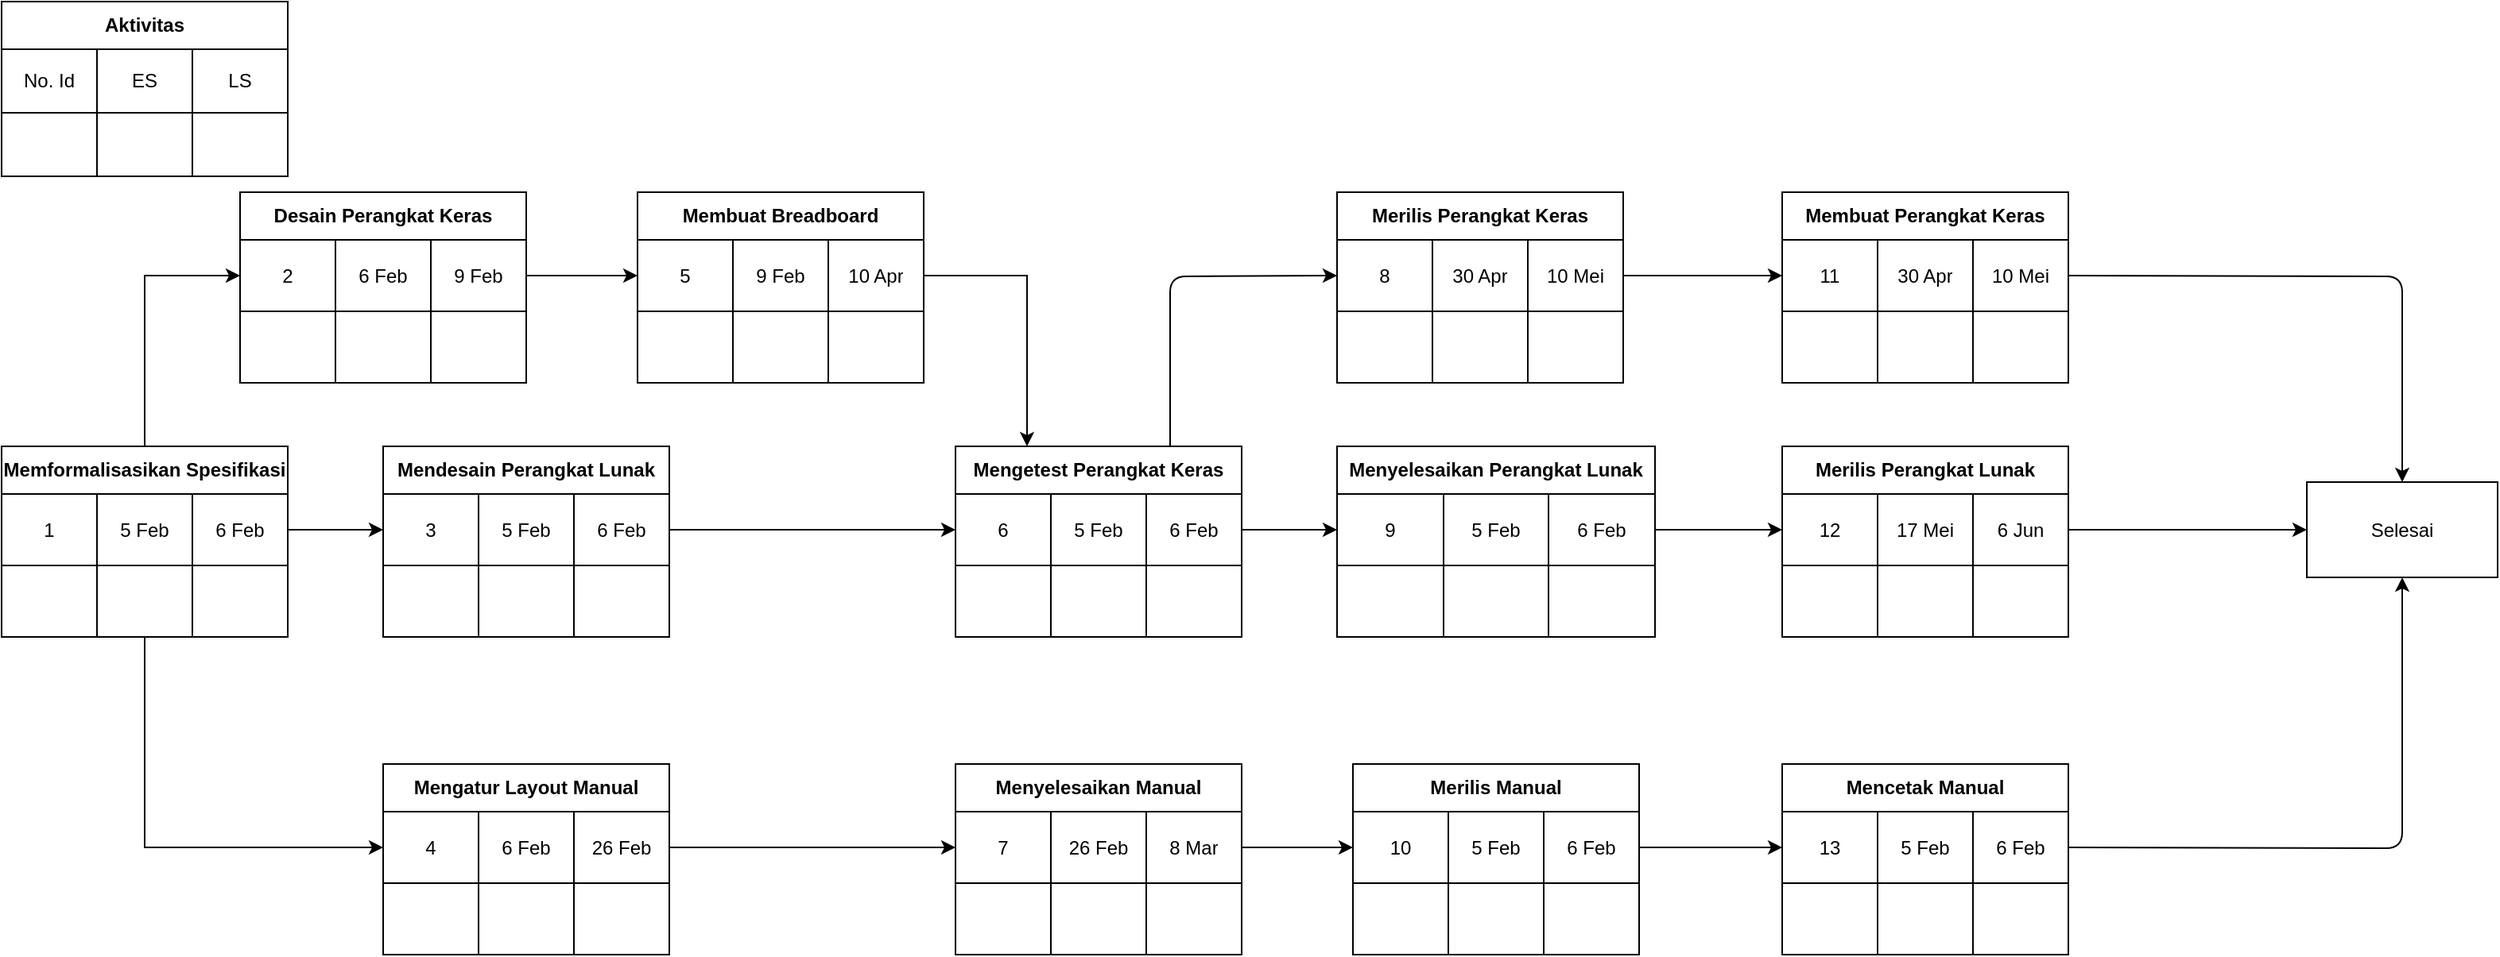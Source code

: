 <mxfile version="13.10.0" type="github" pages="2">
  <diagram id="w-n2yBOvHbMStAPGtrfh" name="Page-1">
    <mxGraphModel dx="1504" dy="682" grid="1" gridSize="10" guides="1" tooltips="1" connect="1" arrows="1" fold="1" page="1" pageScale="1" pageWidth="850" pageHeight="1100" math="0" shadow="0">
      <root>
        <mxCell id="0" />
        <mxCell id="1" parent="0" />
        <mxCell id="4v-OU17Cv-sKRTJld7IA-16" value="Aktivitas" style="shape=table;html=1;whiteSpace=wrap;startSize=30;container=1;collapsible=0;childLayout=tableLayout;fontStyle=1;align=center;" vertex="1" parent="1">
          <mxGeometry width="180" height="110" as="geometry" />
        </mxCell>
        <mxCell id="4v-OU17Cv-sKRTJld7IA-17" value="" style="shape=partialRectangle;html=1;whiteSpace=wrap;collapsible=0;dropTarget=0;pointerEvents=0;fillColor=none;top=0;left=0;bottom=0;right=0;points=[[0,0.5],[1,0.5]];portConstraint=eastwest;" vertex="1" parent="4v-OU17Cv-sKRTJld7IA-16">
          <mxGeometry y="30" width="180" height="40" as="geometry" />
        </mxCell>
        <mxCell id="4v-OU17Cv-sKRTJld7IA-18" value="No. Id" style="shape=partialRectangle;html=1;whiteSpace=wrap;connectable=0;fillColor=none;top=0;left=0;bottom=0;right=0;overflow=hidden;" vertex="1" parent="4v-OU17Cv-sKRTJld7IA-17">
          <mxGeometry width="60" height="40" as="geometry" />
        </mxCell>
        <mxCell id="4v-OU17Cv-sKRTJld7IA-19" value="&lt;span&gt;ES&lt;/span&gt;" style="shape=partialRectangle;html=1;whiteSpace=wrap;connectable=0;fillColor=none;top=0;left=0;bottom=0;right=0;overflow=hidden;" vertex="1" parent="4v-OU17Cv-sKRTJld7IA-17">
          <mxGeometry x="60" width="60" height="40" as="geometry" />
        </mxCell>
        <mxCell id="4v-OU17Cv-sKRTJld7IA-20" value="LS" style="shape=partialRectangle;html=1;whiteSpace=wrap;connectable=0;fillColor=none;top=0;left=0;bottom=0;right=0;overflow=hidden;" vertex="1" parent="4v-OU17Cv-sKRTJld7IA-17">
          <mxGeometry x="120" width="60" height="40" as="geometry" />
        </mxCell>
        <mxCell id="4v-OU17Cv-sKRTJld7IA-21" value="" style="shape=partialRectangle;html=1;whiteSpace=wrap;collapsible=0;dropTarget=0;pointerEvents=0;fillColor=none;top=0;left=0;bottom=0;right=0;points=[[0,0.5],[1,0.5]];portConstraint=eastwest;" vertex="1" parent="4v-OU17Cv-sKRTJld7IA-16">
          <mxGeometry y="70" width="180" height="40" as="geometry" />
        </mxCell>
        <mxCell id="4v-OU17Cv-sKRTJld7IA-22" value="" style="shape=partialRectangle;html=1;whiteSpace=wrap;connectable=0;fillColor=none;top=0;left=0;bottom=0;right=0;overflow=hidden;" vertex="1" parent="4v-OU17Cv-sKRTJld7IA-21">
          <mxGeometry width="60" height="40" as="geometry" />
        </mxCell>
        <mxCell id="4v-OU17Cv-sKRTJld7IA-23" value="" style="shape=partialRectangle;html=1;whiteSpace=wrap;connectable=0;fillColor=none;top=0;left=0;bottom=0;right=0;overflow=hidden;" vertex="1" parent="4v-OU17Cv-sKRTJld7IA-21">
          <mxGeometry x="60" width="60" height="40" as="geometry" />
        </mxCell>
        <mxCell id="4v-OU17Cv-sKRTJld7IA-24" value="" style="shape=partialRectangle;html=1;whiteSpace=wrap;connectable=0;fillColor=none;top=0;left=0;bottom=0;right=0;overflow=hidden;" vertex="1" parent="4v-OU17Cv-sKRTJld7IA-21">
          <mxGeometry x="120" width="60" height="40" as="geometry" />
        </mxCell>
        <mxCell id="4v-OU17Cv-sKRTJld7IA-55" style="edgeStyle=orthogonalEdgeStyle;rounded=0;orthogonalLoop=1;jettySize=auto;html=1;entryX=0;entryY=0.5;entryDx=0;entryDy=0;" edge="1" parent="1" source="4v-OU17Cv-sKRTJld7IA-29" target="4v-OU17Cv-sKRTJld7IA-43">
          <mxGeometry relative="1" as="geometry" />
        </mxCell>
        <mxCell id="4v-OU17Cv-sKRTJld7IA-65" style="edgeStyle=orthogonalEdgeStyle;rounded=0;orthogonalLoop=1;jettySize=auto;html=1;entryX=0;entryY=0.5;entryDx=0;entryDy=0;" edge="1" parent="1" source="4v-OU17Cv-sKRTJld7IA-29" target="4v-OU17Cv-sKRTJld7IA-57">
          <mxGeometry relative="1" as="geometry" />
        </mxCell>
        <mxCell id="4v-OU17Cv-sKRTJld7IA-29" value="Memformalisasikan Spesifikasi" style="shape=table;html=1;whiteSpace=wrap;startSize=30;container=1;collapsible=0;childLayout=tableLayout;fontStyle=1;align=center;" vertex="1" parent="1">
          <mxGeometry y="280" width="180" height="120" as="geometry" />
        </mxCell>
        <mxCell id="4v-OU17Cv-sKRTJld7IA-30" value="" style="shape=partialRectangle;html=1;whiteSpace=wrap;collapsible=0;dropTarget=0;pointerEvents=0;fillColor=none;top=0;left=0;bottom=0;right=0;points=[[0,0.5],[1,0.5]];portConstraint=eastwest;" vertex="1" parent="4v-OU17Cv-sKRTJld7IA-29">
          <mxGeometry y="30" width="180" height="45" as="geometry" />
        </mxCell>
        <mxCell id="4v-OU17Cv-sKRTJld7IA-31" value="1" style="shape=partialRectangle;html=1;whiteSpace=wrap;connectable=0;fillColor=none;top=0;left=0;bottom=0;right=0;overflow=hidden;" vertex="1" parent="4v-OU17Cv-sKRTJld7IA-30">
          <mxGeometry width="60" height="45" as="geometry" />
        </mxCell>
        <mxCell id="4v-OU17Cv-sKRTJld7IA-32" value="&lt;span&gt;5 Feb&lt;/span&gt;" style="shape=partialRectangle;html=1;whiteSpace=wrap;connectable=0;fillColor=none;top=0;left=0;bottom=0;right=0;overflow=hidden;" vertex="1" parent="4v-OU17Cv-sKRTJld7IA-30">
          <mxGeometry x="60" width="60" height="45" as="geometry" />
        </mxCell>
        <mxCell id="4v-OU17Cv-sKRTJld7IA-33" value="6 Feb" style="shape=partialRectangle;html=1;whiteSpace=wrap;connectable=0;fillColor=none;top=0;left=0;bottom=0;right=0;overflow=hidden;" vertex="1" parent="4v-OU17Cv-sKRTJld7IA-30">
          <mxGeometry x="120" width="60" height="45" as="geometry" />
        </mxCell>
        <mxCell id="4v-OU17Cv-sKRTJld7IA-34" value="" style="shape=partialRectangle;html=1;whiteSpace=wrap;collapsible=0;dropTarget=0;pointerEvents=0;fillColor=none;top=0;left=0;bottom=0;right=0;points=[[0,0.5],[1,0.5]];portConstraint=eastwest;" vertex="1" parent="4v-OU17Cv-sKRTJld7IA-29">
          <mxGeometry y="75" width="180" height="45" as="geometry" />
        </mxCell>
        <mxCell id="4v-OU17Cv-sKRTJld7IA-35" value="" style="shape=partialRectangle;html=1;whiteSpace=wrap;connectable=0;fillColor=none;top=0;left=0;bottom=0;right=0;overflow=hidden;" vertex="1" parent="4v-OU17Cv-sKRTJld7IA-34">
          <mxGeometry width="60" height="45" as="geometry" />
        </mxCell>
        <mxCell id="4v-OU17Cv-sKRTJld7IA-36" value="" style="shape=partialRectangle;html=1;whiteSpace=wrap;connectable=0;fillColor=none;top=0;left=0;bottom=0;right=0;overflow=hidden;" vertex="1" parent="4v-OU17Cv-sKRTJld7IA-34">
          <mxGeometry x="60" width="60" height="45" as="geometry" />
        </mxCell>
        <mxCell id="4v-OU17Cv-sKRTJld7IA-37" value="" style="shape=partialRectangle;html=1;whiteSpace=wrap;connectable=0;fillColor=none;top=0;left=0;bottom=0;right=0;overflow=hidden;" vertex="1" parent="4v-OU17Cv-sKRTJld7IA-34">
          <mxGeometry x="120" width="60" height="45" as="geometry" />
        </mxCell>
        <mxCell id="4v-OU17Cv-sKRTJld7IA-42" value="Desain Perangkat Keras" style="shape=table;html=1;whiteSpace=wrap;startSize=30;container=1;collapsible=0;childLayout=tableLayout;fontStyle=1;align=center;" vertex="1" parent="1">
          <mxGeometry x="150" y="120" width="180" height="120" as="geometry" />
        </mxCell>
        <mxCell id="4v-OU17Cv-sKRTJld7IA-43" value="" style="shape=partialRectangle;html=1;whiteSpace=wrap;collapsible=0;dropTarget=0;pointerEvents=0;fillColor=none;top=0;left=0;bottom=0;right=0;points=[[0,0.5],[1,0.5]];portConstraint=eastwest;" vertex="1" parent="4v-OU17Cv-sKRTJld7IA-42">
          <mxGeometry y="30" width="180" height="45" as="geometry" />
        </mxCell>
        <mxCell id="4v-OU17Cv-sKRTJld7IA-44" value="2" style="shape=partialRectangle;html=1;whiteSpace=wrap;connectable=0;fillColor=none;top=0;left=0;bottom=0;right=0;overflow=hidden;" vertex="1" parent="4v-OU17Cv-sKRTJld7IA-43">
          <mxGeometry width="60" height="45" as="geometry" />
        </mxCell>
        <mxCell id="4v-OU17Cv-sKRTJld7IA-45" value="&lt;span&gt;6 Feb&lt;/span&gt;" style="shape=partialRectangle;html=1;whiteSpace=wrap;connectable=0;fillColor=none;top=0;left=0;bottom=0;right=0;overflow=hidden;" vertex="1" parent="4v-OU17Cv-sKRTJld7IA-43">
          <mxGeometry x="60" width="60" height="45" as="geometry" />
        </mxCell>
        <mxCell id="4v-OU17Cv-sKRTJld7IA-46" value="9 Feb" style="shape=partialRectangle;html=1;whiteSpace=wrap;connectable=0;fillColor=none;top=0;left=0;bottom=0;right=0;overflow=hidden;" vertex="1" parent="4v-OU17Cv-sKRTJld7IA-43">
          <mxGeometry x="120" width="60" height="45" as="geometry" />
        </mxCell>
        <mxCell id="4v-OU17Cv-sKRTJld7IA-47" value="" style="shape=partialRectangle;html=1;whiteSpace=wrap;collapsible=0;dropTarget=0;pointerEvents=0;fillColor=none;top=0;left=0;bottom=0;right=0;points=[[0,0.5],[1,0.5]];portConstraint=eastwest;" vertex="1" parent="4v-OU17Cv-sKRTJld7IA-42">
          <mxGeometry y="75" width="180" height="45" as="geometry" />
        </mxCell>
        <mxCell id="4v-OU17Cv-sKRTJld7IA-48" value="" style="shape=partialRectangle;html=1;whiteSpace=wrap;connectable=0;fillColor=none;top=0;left=0;bottom=0;right=0;overflow=hidden;" vertex="1" parent="4v-OU17Cv-sKRTJld7IA-47">
          <mxGeometry width="60" height="45" as="geometry" />
        </mxCell>
        <mxCell id="4v-OU17Cv-sKRTJld7IA-49" value="" style="shape=partialRectangle;html=1;whiteSpace=wrap;connectable=0;fillColor=none;top=0;left=0;bottom=0;right=0;overflow=hidden;" vertex="1" parent="4v-OU17Cv-sKRTJld7IA-47">
          <mxGeometry x="60" width="60" height="45" as="geometry" />
        </mxCell>
        <mxCell id="4v-OU17Cv-sKRTJld7IA-50" value="" style="shape=partialRectangle;html=1;whiteSpace=wrap;connectable=0;fillColor=none;top=0;left=0;bottom=0;right=0;overflow=hidden;" vertex="1" parent="4v-OU17Cv-sKRTJld7IA-47">
          <mxGeometry x="120" width="60" height="45" as="geometry" />
        </mxCell>
        <mxCell id="4v-OU17Cv-sKRTJld7IA-56" value="Mengatur Layout Manual" style="shape=table;html=1;whiteSpace=wrap;startSize=30;container=1;collapsible=0;childLayout=tableLayout;fontStyle=1;align=center;" vertex="1" parent="1">
          <mxGeometry x="240" y="480" width="180" height="120" as="geometry" />
        </mxCell>
        <mxCell id="4v-OU17Cv-sKRTJld7IA-57" value="" style="shape=partialRectangle;html=1;whiteSpace=wrap;collapsible=0;dropTarget=0;pointerEvents=0;fillColor=none;top=0;left=0;bottom=0;right=0;points=[[0,0.5],[1,0.5]];portConstraint=eastwest;" vertex="1" parent="4v-OU17Cv-sKRTJld7IA-56">
          <mxGeometry y="30" width="180" height="45" as="geometry" />
        </mxCell>
        <mxCell id="4v-OU17Cv-sKRTJld7IA-58" value="4" style="shape=partialRectangle;html=1;whiteSpace=wrap;connectable=0;fillColor=none;top=0;left=0;bottom=0;right=0;overflow=hidden;" vertex="1" parent="4v-OU17Cv-sKRTJld7IA-57">
          <mxGeometry width="60" height="45" as="geometry" />
        </mxCell>
        <mxCell id="4v-OU17Cv-sKRTJld7IA-59" value="&lt;span&gt;6 Feb&lt;/span&gt;" style="shape=partialRectangle;html=1;whiteSpace=wrap;connectable=0;fillColor=none;top=0;left=0;bottom=0;right=0;overflow=hidden;" vertex="1" parent="4v-OU17Cv-sKRTJld7IA-57">
          <mxGeometry x="60" width="60" height="45" as="geometry" />
        </mxCell>
        <mxCell id="4v-OU17Cv-sKRTJld7IA-60" value="26 Feb" style="shape=partialRectangle;html=1;whiteSpace=wrap;connectable=0;fillColor=none;top=0;left=0;bottom=0;right=0;overflow=hidden;" vertex="1" parent="4v-OU17Cv-sKRTJld7IA-57">
          <mxGeometry x="120" width="60" height="45" as="geometry" />
        </mxCell>
        <mxCell id="4v-OU17Cv-sKRTJld7IA-61" value="" style="shape=partialRectangle;html=1;whiteSpace=wrap;collapsible=0;dropTarget=0;pointerEvents=0;fillColor=none;top=0;left=0;bottom=0;right=0;points=[[0,0.5],[1,0.5]];portConstraint=eastwest;" vertex="1" parent="4v-OU17Cv-sKRTJld7IA-56">
          <mxGeometry y="75" width="180" height="45" as="geometry" />
        </mxCell>
        <mxCell id="4v-OU17Cv-sKRTJld7IA-62" value="" style="shape=partialRectangle;html=1;whiteSpace=wrap;connectable=0;fillColor=none;top=0;left=0;bottom=0;right=0;overflow=hidden;" vertex="1" parent="4v-OU17Cv-sKRTJld7IA-61">
          <mxGeometry width="60" height="45" as="geometry" />
        </mxCell>
        <mxCell id="4v-OU17Cv-sKRTJld7IA-63" value="" style="shape=partialRectangle;html=1;whiteSpace=wrap;connectable=0;fillColor=none;top=0;left=0;bottom=0;right=0;overflow=hidden;" vertex="1" parent="4v-OU17Cv-sKRTJld7IA-61">
          <mxGeometry x="60" width="60" height="45" as="geometry" />
        </mxCell>
        <mxCell id="4v-OU17Cv-sKRTJld7IA-64" value="" style="shape=partialRectangle;html=1;whiteSpace=wrap;connectable=0;fillColor=none;top=0;left=0;bottom=0;right=0;overflow=hidden;" vertex="1" parent="4v-OU17Cv-sKRTJld7IA-61">
          <mxGeometry x="120" width="60" height="45" as="geometry" />
        </mxCell>
        <mxCell id="4v-OU17Cv-sKRTJld7IA-66" value="Membuat Breadboard" style="shape=table;html=1;whiteSpace=wrap;startSize=30;container=1;collapsible=0;childLayout=tableLayout;fontStyle=1;align=center;" vertex="1" parent="1">
          <mxGeometry x="400" y="120" width="180" height="120" as="geometry" />
        </mxCell>
        <mxCell id="4v-OU17Cv-sKRTJld7IA-67" value="" style="shape=partialRectangle;html=1;whiteSpace=wrap;collapsible=0;dropTarget=0;pointerEvents=0;fillColor=none;top=0;left=0;bottom=0;right=0;points=[[0,0.5],[1,0.5]];portConstraint=eastwest;" vertex="1" parent="4v-OU17Cv-sKRTJld7IA-66">
          <mxGeometry y="30" width="180" height="45" as="geometry" />
        </mxCell>
        <mxCell id="4v-OU17Cv-sKRTJld7IA-68" value="5" style="shape=partialRectangle;html=1;whiteSpace=wrap;connectable=0;fillColor=none;top=0;left=0;bottom=0;right=0;overflow=hidden;" vertex="1" parent="4v-OU17Cv-sKRTJld7IA-67">
          <mxGeometry width="60" height="45" as="geometry" />
        </mxCell>
        <mxCell id="4v-OU17Cv-sKRTJld7IA-69" value="&lt;span&gt;9 Feb&lt;/span&gt;" style="shape=partialRectangle;html=1;whiteSpace=wrap;connectable=0;fillColor=none;top=0;left=0;bottom=0;right=0;overflow=hidden;" vertex="1" parent="4v-OU17Cv-sKRTJld7IA-67">
          <mxGeometry x="60" width="60" height="45" as="geometry" />
        </mxCell>
        <mxCell id="4v-OU17Cv-sKRTJld7IA-70" value="10 Apr" style="shape=partialRectangle;html=1;whiteSpace=wrap;connectable=0;fillColor=none;top=0;left=0;bottom=0;right=0;overflow=hidden;" vertex="1" parent="4v-OU17Cv-sKRTJld7IA-67">
          <mxGeometry x="120" width="60" height="45" as="geometry" />
        </mxCell>
        <mxCell id="4v-OU17Cv-sKRTJld7IA-71" value="" style="shape=partialRectangle;html=1;whiteSpace=wrap;collapsible=0;dropTarget=0;pointerEvents=0;fillColor=none;top=0;left=0;bottom=0;right=0;points=[[0,0.5],[1,0.5]];portConstraint=eastwest;" vertex="1" parent="4v-OU17Cv-sKRTJld7IA-66">
          <mxGeometry y="75" width="180" height="45" as="geometry" />
        </mxCell>
        <mxCell id="4v-OU17Cv-sKRTJld7IA-72" value="" style="shape=partialRectangle;html=1;whiteSpace=wrap;connectable=0;fillColor=none;top=0;left=0;bottom=0;right=0;overflow=hidden;" vertex="1" parent="4v-OU17Cv-sKRTJld7IA-71">
          <mxGeometry width="60" height="45" as="geometry" />
        </mxCell>
        <mxCell id="4v-OU17Cv-sKRTJld7IA-73" value="" style="shape=partialRectangle;html=1;whiteSpace=wrap;connectable=0;fillColor=none;top=0;left=0;bottom=0;right=0;overflow=hidden;" vertex="1" parent="4v-OU17Cv-sKRTJld7IA-71">
          <mxGeometry x="60" width="60" height="45" as="geometry" />
        </mxCell>
        <mxCell id="4v-OU17Cv-sKRTJld7IA-74" value="" style="shape=partialRectangle;html=1;whiteSpace=wrap;connectable=0;fillColor=none;top=0;left=0;bottom=0;right=0;overflow=hidden;" vertex="1" parent="4v-OU17Cv-sKRTJld7IA-71">
          <mxGeometry x="120" width="60" height="45" as="geometry" />
        </mxCell>
        <mxCell id="4v-OU17Cv-sKRTJld7IA-75" value="Menyelesaikan Manual" style="shape=table;html=1;whiteSpace=wrap;startSize=30;container=1;collapsible=0;childLayout=tableLayout;fontStyle=1;align=center;" vertex="1" parent="1">
          <mxGeometry x="600" y="480" width="180" height="120" as="geometry" />
        </mxCell>
        <mxCell id="4v-OU17Cv-sKRTJld7IA-76" value="" style="shape=partialRectangle;html=1;whiteSpace=wrap;collapsible=0;dropTarget=0;pointerEvents=0;fillColor=none;top=0;left=0;bottom=0;right=0;points=[[0,0.5],[1,0.5]];portConstraint=eastwest;" vertex="1" parent="4v-OU17Cv-sKRTJld7IA-75">
          <mxGeometry y="30" width="180" height="45" as="geometry" />
        </mxCell>
        <mxCell id="4v-OU17Cv-sKRTJld7IA-77" value="7" style="shape=partialRectangle;html=1;whiteSpace=wrap;connectable=0;fillColor=none;top=0;left=0;bottom=0;right=0;overflow=hidden;" vertex="1" parent="4v-OU17Cv-sKRTJld7IA-76">
          <mxGeometry width="60" height="45" as="geometry" />
        </mxCell>
        <mxCell id="4v-OU17Cv-sKRTJld7IA-78" value="&lt;span&gt;26 Feb&lt;/span&gt;" style="shape=partialRectangle;html=1;whiteSpace=wrap;connectable=0;fillColor=none;top=0;left=0;bottom=0;right=0;overflow=hidden;" vertex="1" parent="4v-OU17Cv-sKRTJld7IA-76">
          <mxGeometry x="60" width="60" height="45" as="geometry" />
        </mxCell>
        <mxCell id="4v-OU17Cv-sKRTJld7IA-79" value="8 Mar" style="shape=partialRectangle;html=1;whiteSpace=wrap;connectable=0;fillColor=none;top=0;left=0;bottom=0;right=0;overflow=hidden;" vertex="1" parent="4v-OU17Cv-sKRTJld7IA-76">
          <mxGeometry x="120" width="60" height="45" as="geometry" />
        </mxCell>
        <mxCell id="4v-OU17Cv-sKRTJld7IA-80" value="" style="shape=partialRectangle;html=1;whiteSpace=wrap;collapsible=0;dropTarget=0;pointerEvents=0;fillColor=none;top=0;left=0;bottom=0;right=0;points=[[0,0.5],[1,0.5]];portConstraint=eastwest;" vertex="1" parent="4v-OU17Cv-sKRTJld7IA-75">
          <mxGeometry y="75" width="180" height="45" as="geometry" />
        </mxCell>
        <mxCell id="4v-OU17Cv-sKRTJld7IA-81" value="" style="shape=partialRectangle;html=1;whiteSpace=wrap;connectable=0;fillColor=none;top=0;left=0;bottom=0;right=0;overflow=hidden;" vertex="1" parent="4v-OU17Cv-sKRTJld7IA-80">
          <mxGeometry width="60" height="45" as="geometry" />
        </mxCell>
        <mxCell id="4v-OU17Cv-sKRTJld7IA-82" value="" style="shape=partialRectangle;html=1;whiteSpace=wrap;connectable=0;fillColor=none;top=0;left=0;bottom=0;right=0;overflow=hidden;" vertex="1" parent="4v-OU17Cv-sKRTJld7IA-80">
          <mxGeometry x="60" width="60" height="45" as="geometry" />
        </mxCell>
        <mxCell id="4v-OU17Cv-sKRTJld7IA-83" value="" style="shape=partialRectangle;html=1;whiteSpace=wrap;connectable=0;fillColor=none;top=0;left=0;bottom=0;right=0;overflow=hidden;" vertex="1" parent="4v-OU17Cv-sKRTJld7IA-80">
          <mxGeometry x="120" width="60" height="45" as="geometry" />
        </mxCell>
        <mxCell id="4v-OU17Cv-sKRTJld7IA-96" value="Merilis Perangkat Keras" style="shape=table;html=1;whiteSpace=wrap;startSize=30;container=1;collapsible=0;childLayout=tableLayout;fontStyle=1;align=center;" vertex="1" parent="1">
          <mxGeometry x="840" y="120" width="180" height="120" as="geometry" />
        </mxCell>
        <mxCell id="4v-OU17Cv-sKRTJld7IA-97" value="" style="shape=partialRectangle;html=1;whiteSpace=wrap;collapsible=0;dropTarget=0;pointerEvents=0;fillColor=none;top=0;left=0;bottom=0;right=0;points=[[0,0.5],[1,0.5]];portConstraint=eastwest;" vertex="1" parent="4v-OU17Cv-sKRTJld7IA-96">
          <mxGeometry y="30" width="180" height="45" as="geometry" />
        </mxCell>
        <mxCell id="4v-OU17Cv-sKRTJld7IA-98" value="8" style="shape=partialRectangle;html=1;whiteSpace=wrap;connectable=0;fillColor=none;top=0;left=0;bottom=0;right=0;overflow=hidden;" vertex="1" parent="4v-OU17Cv-sKRTJld7IA-97">
          <mxGeometry width="60" height="45" as="geometry" />
        </mxCell>
        <mxCell id="4v-OU17Cv-sKRTJld7IA-99" value="&lt;span&gt;30 Apr&lt;/span&gt;" style="shape=partialRectangle;html=1;whiteSpace=wrap;connectable=0;fillColor=none;top=0;left=0;bottom=0;right=0;overflow=hidden;" vertex="1" parent="4v-OU17Cv-sKRTJld7IA-97">
          <mxGeometry x="60" width="60" height="45" as="geometry" />
        </mxCell>
        <mxCell id="4v-OU17Cv-sKRTJld7IA-100" value="10 Mei" style="shape=partialRectangle;html=1;whiteSpace=wrap;connectable=0;fillColor=none;top=0;left=0;bottom=0;right=0;overflow=hidden;" vertex="1" parent="4v-OU17Cv-sKRTJld7IA-97">
          <mxGeometry x="120" width="60" height="45" as="geometry" />
        </mxCell>
        <mxCell id="4v-OU17Cv-sKRTJld7IA-101" value="" style="shape=partialRectangle;html=1;whiteSpace=wrap;collapsible=0;dropTarget=0;pointerEvents=0;fillColor=none;top=0;left=0;bottom=0;right=0;points=[[0,0.5],[1,0.5]];portConstraint=eastwest;" vertex="1" parent="4v-OU17Cv-sKRTJld7IA-96">
          <mxGeometry y="75" width="180" height="45" as="geometry" />
        </mxCell>
        <mxCell id="4v-OU17Cv-sKRTJld7IA-102" value="" style="shape=partialRectangle;html=1;whiteSpace=wrap;connectable=0;fillColor=none;top=0;left=0;bottom=0;right=0;overflow=hidden;" vertex="1" parent="4v-OU17Cv-sKRTJld7IA-101">
          <mxGeometry width="60" height="45" as="geometry" />
        </mxCell>
        <mxCell id="4v-OU17Cv-sKRTJld7IA-103" value="" style="shape=partialRectangle;html=1;whiteSpace=wrap;connectable=0;fillColor=none;top=0;left=0;bottom=0;right=0;overflow=hidden;" vertex="1" parent="4v-OU17Cv-sKRTJld7IA-101">
          <mxGeometry x="60" width="60" height="45" as="geometry" />
        </mxCell>
        <mxCell id="4v-OU17Cv-sKRTJld7IA-104" value="" style="shape=partialRectangle;html=1;whiteSpace=wrap;connectable=0;fillColor=none;top=0;left=0;bottom=0;right=0;overflow=hidden;" vertex="1" parent="4v-OU17Cv-sKRTJld7IA-101">
          <mxGeometry x="120" width="60" height="45" as="geometry" />
        </mxCell>
        <mxCell id="4v-OU17Cv-sKRTJld7IA-132" style="edgeStyle=orthogonalEdgeStyle;rounded=0;orthogonalLoop=1;jettySize=auto;html=1;entryX=0.25;entryY=0;entryDx=0;entryDy=0;" edge="1" parent="1" source="4v-OU17Cv-sKRTJld7IA-67" target="mlTYYdsjPMdNegPLDmmk-32">
          <mxGeometry relative="1" as="geometry">
            <mxPoint x="720" y="180" as="targetPoint" />
          </mxGeometry>
        </mxCell>
        <mxCell id="4v-OU17Cv-sKRTJld7IA-139" value="Merilis Perangkat Lunak" style="shape=table;html=1;whiteSpace=wrap;startSize=30;container=1;collapsible=0;childLayout=tableLayout;fontStyle=1;align=center;" vertex="1" parent="1">
          <mxGeometry x="1120" y="280" width="180" height="120" as="geometry" />
        </mxCell>
        <mxCell id="4v-OU17Cv-sKRTJld7IA-140" value="" style="shape=partialRectangle;html=1;whiteSpace=wrap;collapsible=0;dropTarget=0;pointerEvents=0;fillColor=none;top=0;left=0;bottom=0;right=0;points=[[0,0.5],[1,0.5]];portConstraint=eastwest;" vertex="1" parent="4v-OU17Cv-sKRTJld7IA-139">
          <mxGeometry y="30" width="180" height="45" as="geometry" />
        </mxCell>
        <mxCell id="4v-OU17Cv-sKRTJld7IA-141" value="12" style="shape=partialRectangle;html=1;whiteSpace=wrap;connectable=0;fillColor=none;top=0;left=0;bottom=0;right=0;overflow=hidden;" vertex="1" parent="4v-OU17Cv-sKRTJld7IA-140">
          <mxGeometry width="60" height="45" as="geometry" />
        </mxCell>
        <mxCell id="4v-OU17Cv-sKRTJld7IA-142" value="&lt;span&gt;17 Mei&lt;/span&gt;" style="shape=partialRectangle;html=1;whiteSpace=wrap;connectable=0;fillColor=none;top=0;left=0;bottom=0;right=0;overflow=hidden;" vertex="1" parent="4v-OU17Cv-sKRTJld7IA-140">
          <mxGeometry x="60" width="60" height="45" as="geometry" />
        </mxCell>
        <mxCell id="4v-OU17Cv-sKRTJld7IA-143" value="6 Jun" style="shape=partialRectangle;html=1;whiteSpace=wrap;connectable=0;fillColor=none;top=0;left=0;bottom=0;right=0;overflow=hidden;" vertex="1" parent="4v-OU17Cv-sKRTJld7IA-140">
          <mxGeometry x="120" width="60" height="45" as="geometry" />
        </mxCell>
        <mxCell id="4v-OU17Cv-sKRTJld7IA-144" value="" style="shape=partialRectangle;html=1;whiteSpace=wrap;collapsible=0;dropTarget=0;pointerEvents=0;fillColor=none;top=0;left=0;bottom=0;right=0;points=[[0,0.5],[1,0.5]];portConstraint=eastwest;" vertex="1" parent="4v-OU17Cv-sKRTJld7IA-139">
          <mxGeometry y="75" width="180" height="45" as="geometry" />
        </mxCell>
        <mxCell id="4v-OU17Cv-sKRTJld7IA-145" value="" style="shape=partialRectangle;html=1;whiteSpace=wrap;connectable=0;fillColor=none;top=0;left=0;bottom=0;right=0;overflow=hidden;" vertex="1" parent="4v-OU17Cv-sKRTJld7IA-144">
          <mxGeometry width="60" height="45" as="geometry" />
        </mxCell>
        <mxCell id="4v-OU17Cv-sKRTJld7IA-146" value="" style="shape=partialRectangle;html=1;whiteSpace=wrap;connectable=0;fillColor=none;top=0;left=0;bottom=0;right=0;overflow=hidden;" vertex="1" parent="4v-OU17Cv-sKRTJld7IA-144">
          <mxGeometry x="60" width="60" height="45" as="geometry" />
        </mxCell>
        <mxCell id="4v-OU17Cv-sKRTJld7IA-147" value="" style="shape=partialRectangle;html=1;whiteSpace=wrap;connectable=0;fillColor=none;top=0;left=0;bottom=0;right=0;overflow=hidden;" vertex="1" parent="4v-OU17Cv-sKRTJld7IA-144">
          <mxGeometry x="120" width="60" height="45" as="geometry" />
        </mxCell>
        <mxCell id="mlTYYdsjPMdNegPLDmmk-11" value="Mendesain Perangkat Lunak" style="shape=table;html=1;whiteSpace=wrap;startSize=30;container=1;collapsible=0;childLayout=tableLayout;fontStyle=1;align=center;" vertex="1" parent="1">
          <mxGeometry x="240" y="280" width="180" height="120" as="geometry" />
        </mxCell>
        <mxCell id="mlTYYdsjPMdNegPLDmmk-12" value="" style="shape=partialRectangle;html=1;whiteSpace=wrap;collapsible=0;dropTarget=0;pointerEvents=0;fillColor=none;top=0;left=0;bottom=0;right=0;points=[[0,0.5],[1,0.5]];portConstraint=eastwest;" vertex="1" parent="mlTYYdsjPMdNegPLDmmk-11">
          <mxGeometry y="30" width="180" height="45" as="geometry" />
        </mxCell>
        <mxCell id="mlTYYdsjPMdNegPLDmmk-13" value="3" style="shape=partialRectangle;html=1;whiteSpace=wrap;connectable=0;fillColor=none;top=0;left=0;bottom=0;right=0;overflow=hidden;" vertex="1" parent="mlTYYdsjPMdNegPLDmmk-12">
          <mxGeometry width="60" height="45" as="geometry" />
        </mxCell>
        <mxCell id="mlTYYdsjPMdNegPLDmmk-14" value="&lt;span&gt;5 Feb&lt;/span&gt;" style="shape=partialRectangle;html=1;whiteSpace=wrap;connectable=0;fillColor=none;top=0;left=0;bottom=0;right=0;overflow=hidden;" vertex="1" parent="mlTYYdsjPMdNegPLDmmk-12">
          <mxGeometry x="60" width="60" height="45" as="geometry" />
        </mxCell>
        <mxCell id="mlTYYdsjPMdNegPLDmmk-15" value="6 Feb" style="shape=partialRectangle;html=1;whiteSpace=wrap;connectable=0;fillColor=none;top=0;left=0;bottom=0;right=0;overflow=hidden;" vertex="1" parent="mlTYYdsjPMdNegPLDmmk-12">
          <mxGeometry x="120" width="60" height="45" as="geometry" />
        </mxCell>
        <mxCell id="mlTYYdsjPMdNegPLDmmk-16" value="" style="shape=partialRectangle;html=1;whiteSpace=wrap;collapsible=0;dropTarget=0;pointerEvents=0;fillColor=none;top=0;left=0;bottom=0;right=0;points=[[0,0.5],[1,0.5]];portConstraint=eastwest;" vertex="1" parent="mlTYYdsjPMdNegPLDmmk-11">
          <mxGeometry y="75" width="180" height="45" as="geometry" />
        </mxCell>
        <mxCell id="mlTYYdsjPMdNegPLDmmk-17" value="" style="shape=partialRectangle;html=1;whiteSpace=wrap;connectable=0;fillColor=none;top=0;left=0;bottom=0;right=0;overflow=hidden;" vertex="1" parent="mlTYYdsjPMdNegPLDmmk-16">
          <mxGeometry width="60" height="45" as="geometry" />
        </mxCell>
        <mxCell id="mlTYYdsjPMdNegPLDmmk-18" value="" style="shape=partialRectangle;html=1;whiteSpace=wrap;connectable=0;fillColor=none;top=0;left=0;bottom=0;right=0;overflow=hidden;" vertex="1" parent="mlTYYdsjPMdNegPLDmmk-16">
          <mxGeometry x="60" width="60" height="45" as="geometry" />
        </mxCell>
        <mxCell id="mlTYYdsjPMdNegPLDmmk-19" value="" style="shape=partialRectangle;html=1;whiteSpace=wrap;connectable=0;fillColor=none;top=0;left=0;bottom=0;right=0;overflow=hidden;" vertex="1" parent="mlTYYdsjPMdNegPLDmmk-16">
          <mxGeometry x="120" width="60" height="45" as="geometry" />
        </mxCell>
        <mxCell id="mlTYYdsjPMdNegPLDmmk-32" value="Mengetest Perangkat Keras" style="shape=table;html=1;whiteSpace=wrap;startSize=30;container=1;collapsible=0;childLayout=tableLayout;fontStyle=1;align=center;" vertex="1" parent="1">
          <mxGeometry x="600" y="280" width="180" height="120" as="geometry" />
        </mxCell>
        <mxCell id="mlTYYdsjPMdNegPLDmmk-33" value="" style="shape=partialRectangle;html=1;whiteSpace=wrap;collapsible=0;dropTarget=0;pointerEvents=0;fillColor=none;top=0;left=0;bottom=0;right=0;points=[[0,0.5],[1,0.5]];portConstraint=eastwest;" vertex="1" parent="mlTYYdsjPMdNegPLDmmk-32">
          <mxGeometry y="30" width="180" height="45" as="geometry" />
        </mxCell>
        <mxCell id="mlTYYdsjPMdNegPLDmmk-34" value="6" style="shape=partialRectangle;html=1;whiteSpace=wrap;connectable=0;fillColor=none;top=0;left=0;bottom=0;right=0;overflow=hidden;" vertex="1" parent="mlTYYdsjPMdNegPLDmmk-33">
          <mxGeometry width="60" height="45" as="geometry" />
        </mxCell>
        <mxCell id="mlTYYdsjPMdNegPLDmmk-35" value="&lt;span&gt;5 Feb&lt;/span&gt;" style="shape=partialRectangle;html=1;whiteSpace=wrap;connectable=0;fillColor=none;top=0;left=0;bottom=0;right=0;overflow=hidden;" vertex="1" parent="mlTYYdsjPMdNegPLDmmk-33">
          <mxGeometry x="60" width="60" height="45" as="geometry" />
        </mxCell>
        <mxCell id="mlTYYdsjPMdNegPLDmmk-36" value="6 Feb" style="shape=partialRectangle;html=1;whiteSpace=wrap;connectable=0;fillColor=none;top=0;left=0;bottom=0;right=0;overflow=hidden;" vertex="1" parent="mlTYYdsjPMdNegPLDmmk-33">
          <mxGeometry x="120" width="60" height="45" as="geometry" />
        </mxCell>
        <mxCell id="mlTYYdsjPMdNegPLDmmk-37" value="" style="shape=partialRectangle;html=1;whiteSpace=wrap;collapsible=0;dropTarget=0;pointerEvents=0;fillColor=none;top=0;left=0;bottom=0;right=0;points=[[0,0.5],[1,0.5]];portConstraint=eastwest;" vertex="1" parent="mlTYYdsjPMdNegPLDmmk-32">
          <mxGeometry y="75" width="180" height="45" as="geometry" />
        </mxCell>
        <mxCell id="mlTYYdsjPMdNegPLDmmk-38" value="" style="shape=partialRectangle;html=1;whiteSpace=wrap;connectable=0;fillColor=none;top=0;left=0;bottom=0;right=0;overflow=hidden;" vertex="1" parent="mlTYYdsjPMdNegPLDmmk-37">
          <mxGeometry width="60" height="45" as="geometry" />
        </mxCell>
        <mxCell id="mlTYYdsjPMdNegPLDmmk-39" value="" style="shape=partialRectangle;html=1;whiteSpace=wrap;connectable=0;fillColor=none;top=0;left=0;bottom=0;right=0;overflow=hidden;" vertex="1" parent="mlTYYdsjPMdNegPLDmmk-37">
          <mxGeometry x="60" width="60" height="45" as="geometry" />
        </mxCell>
        <mxCell id="mlTYYdsjPMdNegPLDmmk-40" value="" style="shape=partialRectangle;html=1;whiteSpace=wrap;connectable=0;fillColor=none;top=0;left=0;bottom=0;right=0;overflow=hidden;" vertex="1" parent="mlTYYdsjPMdNegPLDmmk-37">
          <mxGeometry x="120" width="60" height="45" as="geometry" />
        </mxCell>
        <mxCell id="mlTYYdsjPMdNegPLDmmk-44" value="Merilis Manual" style="shape=table;html=1;whiteSpace=wrap;startSize=30;container=1;collapsible=0;childLayout=tableLayout;fontStyle=1;align=center;" vertex="1" parent="1">
          <mxGeometry x="850" y="480" width="180" height="120" as="geometry" />
        </mxCell>
        <mxCell id="mlTYYdsjPMdNegPLDmmk-45" value="" style="shape=partialRectangle;html=1;whiteSpace=wrap;collapsible=0;dropTarget=0;pointerEvents=0;fillColor=none;top=0;left=0;bottom=0;right=0;points=[[0,0.5],[1,0.5]];portConstraint=eastwest;" vertex="1" parent="mlTYYdsjPMdNegPLDmmk-44">
          <mxGeometry y="30" width="180" height="45" as="geometry" />
        </mxCell>
        <mxCell id="mlTYYdsjPMdNegPLDmmk-46" value="10" style="shape=partialRectangle;html=1;whiteSpace=wrap;connectable=0;fillColor=none;top=0;left=0;bottom=0;right=0;overflow=hidden;" vertex="1" parent="mlTYYdsjPMdNegPLDmmk-45">
          <mxGeometry width="60" height="45" as="geometry" />
        </mxCell>
        <mxCell id="mlTYYdsjPMdNegPLDmmk-47" value="&lt;span&gt;5 Feb&lt;/span&gt;" style="shape=partialRectangle;html=1;whiteSpace=wrap;connectable=0;fillColor=none;top=0;left=0;bottom=0;right=0;overflow=hidden;" vertex="1" parent="mlTYYdsjPMdNegPLDmmk-45">
          <mxGeometry x="60" width="60" height="45" as="geometry" />
        </mxCell>
        <mxCell id="mlTYYdsjPMdNegPLDmmk-48" value="6 Feb" style="shape=partialRectangle;html=1;whiteSpace=wrap;connectable=0;fillColor=none;top=0;left=0;bottom=0;right=0;overflow=hidden;" vertex="1" parent="mlTYYdsjPMdNegPLDmmk-45">
          <mxGeometry x="120" width="60" height="45" as="geometry" />
        </mxCell>
        <mxCell id="mlTYYdsjPMdNegPLDmmk-49" value="" style="shape=partialRectangle;html=1;whiteSpace=wrap;collapsible=0;dropTarget=0;pointerEvents=0;fillColor=none;top=0;left=0;bottom=0;right=0;points=[[0,0.5],[1,0.5]];portConstraint=eastwest;" vertex="1" parent="mlTYYdsjPMdNegPLDmmk-44">
          <mxGeometry y="75" width="180" height="45" as="geometry" />
        </mxCell>
        <mxCell id="mlTYYdsjPMdNegPLDmmk-50" value="" style="shape=partialRectangle;html=1;whiteSpace=wrap;connectable=0;fillColor=none;top=0;left=0;bottom=0;right=0;overflow=hidden;" vertex="1" parent="mlTYYdsjPMdNegPLDmmk-49">
          <mxGeometry width="60" height="45" as="geometry" />
        </mxCell>
        <mxCell id="mlTYYdsjPMdNegPLDmmk-51" value="" style="shape=partialRectangle;html=1;whiteSpace=wrap;connectable=0;fillColor=none;top=0;left=0;bottom=0;right=0;overflow=hidden;" vertex="1" parent="mlTYYdsjPMdNegPLDmmk-49">
          <mxGeometry x="60" width="60" height="45" as="geometry" />
        </mxCell>
        <mxCell id="mlTYYdsjPMdNegPLDmmk-52" value="" style="shape=partialRectangle;html=1;whiteSpace=wrap;connectable=0;fillColor=none;top=0;left=0;bottom=0;right=0;overflow=hidden;" vertex="1" parent="mlTYYdsjPMdNegPLDmmk-49">
          <mxGeometry x="120" width="60" height="45" as="geometry" />
        </mxCell>
        <mxCell id="mlTYYdsjPMdNegPLDmmk-56" value="Menyelesaikan Perangkat Lunak" style="shape=table;html=1;whiteSpace=wrap;startSize=30;container=1;collapsible=0;childLayout=tableLayout;fontStyle=1;align=center;" vertex="1" parent="1">
          <mxGeometry x="840" y="280" width="200" height="120" as="geometry" />
        </mxCell>
        <mxCell id="mlTYYdsjPMdNegPLDmmk-57" value="" style="shape=partialRectangle;html=1;whiteSpace=wrap;collapsible=0;dropTarget=0;pointerEvents=0;fillColor=none;top=0;left=0;bottom=0;right=0;points=[[0,0.5],[1,0.5]];portConstraint=eastwest;" vertex="1" parent="mlTYYdsjPMdNegPLDmmk-56">
          <mxGeometry y="30" width="200" height="45" as="geometry" />
        </mxCell>
        <mxCell id="mlTYYdsjPMdNegPLDmmk-58" value="9" style="shape=partialRectangle;html=1;whiteSpace=wrap;connectable=0;fillColor=none;top=0;left=0;bottom=0;right=0;overflow=hidden;" vertex="1" parent="mlTYYdsjPMdNegPLDmmk-57">
          <mxGeometry width="67" height="45" as="geometry" />
        </mxCell>
        <mxCell id="mlTYYdsjPMdNegPLDmmk-59" value="&lt;span&gt;5 Feb&lt;/span&gt;" style="shape=partialRectangle;html=1;whiteSpace=wrap;connectable=0;fillColor=none;top=0;left=0;bottom=0;right=0;overflow=hidden;" vertex="1" parent="mlTYYdsjPMdNegPLDmmk-57">
          <mxGeometry x="67" width="66" height="45" as="geometry" />
        </mxCell>
        <mxCell id="mlTYYdsjPMdNegPLDmmk-60" value="6 Feb" style="shape=partialRectangle;html=1;whiteSpace=wrap;connectable=0;fillColor=none;top=0;left=0;bottom=0;right=0;overflow=hidden;" vertex="1" parent="mlTYYdsjPMdNegPLDmmk-57">
          <mxGeometry x="133" width="67" height="45" as="geometry" />
        </mxCell>
        <mxCell id="mlTYYdsjPMdNegPLDmmk-61" value="" style="shape=partialRectangle;html=1;whiteSpace=wrap;collapsible=0;dropTarget=0;pointerEvents=0;fillColor=none;top=0;left=0;bottom=0;right=0;points=[[0,0.5],[1,0.5]];portConstraint=eastwest;" vertex="1" parent="mlTYYdsjPMdNegPLDmmk-56">
          <mxGeometry y="75" width="200" height="45" as="geometry" />
        </mxCell>
        <mxCell id="mlTYYdsjPMdNegPLDmmk-62" value="" style="shape=partialRectangle;html=1;whiteSpace=wrap;connectable=0;fillColor=none;top=0;left=0;bottom=0;right=0;overflow=hidden;" vertex="1" parent="mlTYYdsjPMdNegPLDmmk-61">
          <mxGeometry width="67" height="45" as="geometry" />
        </mxCell>
        <mxCell id="mlTYYdsjPMdNegPLDmmk-63" value="" style="shape=partialRectangle;html=1;whiteSpace=wrap;connectable=0;fillColor=none;top=0;left=0;bottom=0;right=0;overflow=hidden;" vertex="1" parent="mlTYYdsjPMdNegPLDmmk-61">
          <mxGeometry x="67" width="66" height="45" as="geometry" />
        </mxCell>
        <mxCell id="mlTYYdsjPMdNegPLDmmk-64" value="" style="shape=partialRectangle;html=1;whiteSpace=wrap;connectable=0;fillColor=none;top=0;left=0;bottom=0;right=0;overflow=hidden;" vertex="1" parent="mlTYYdsjPMdNegPLDmmk-61">
          <mxGeometry x="133" width="67" height="45" as="geometry" />
        </mxCell>
        <mxCell id="mlTYYdsjPMdNegPLDmmk-68" value="Membuat Perangkat Keras" style="shape=table;html=1;whiteSpace=wrap;startSize=30;container=1;collapsible=0;childLayout=tableLayout;fontStyle=1;align=center;" vertex="1" parent="1">
          <mxGeometry x="1120" y="120" width="180" height="120" as="geometry" />
        </mxCell>
        <mxCell id="mlTYYdsjPMdNegPLDmmk-69" value="" style="shape=partialRectangle;html=1;whiteSpace=wrap;collapsible=0;dropTarget=0;pointerEvents=0;fillColor=none;top=0;left=0;bottom=0;right=0;points=[[0,0.5],[1,0.5]];portConstraint=eastwest;" vertex="1" parent="mlTYYdsjPMdNegPLDmmk-68">
          <mxGeometry y="30" width="180" height="45" as="geometry" />
        </mxCell>
        <mxCell id="mlTYYdsjPMdNegPLDmmk-70" value="11" style="shape=partialRectangle;html=1;whiteSpace=wrap;connectable=0;fillColor=none;top=0;left=0;bottom=0;right=0;overflow=hidden;" vertex="1" parent="mlTYYdsjPMdNegPLDmmk-69">
          <mxGeometry width="60" height="45" as="geometry" />
        </mxCell>
        <mxCell id="mlTYYdsjPMdNegPLDmmk-71" value="&lt;span&gt;30 Apr&lt;/span&gt;" style="shape=partialRectangle;html=1;whiteSpace=wrap;connectable=0;fillColor=none;top=0;left=0;bottom=0;right=0;overflow=hidden;" vertex="1" parent="mlTYYdsjPMdNegPLDmmk-69">
          <mxGeometry x="60" width="60" height="45" as="geometry" />
        </mxCell>
        <mxCell id="mlTYYdsjPMdNegPLDmmk-72" value="10 Mei" style="shape=partialRectangle;html=1;whiteSpace=wrap;connectable=0;fillColor=none;top=0;left=0;bottom=0;right=0;overflow=hidden;" vertex="1" parent="mlTYYdsjPMdNegPLDmmk-69">
          <mxGeometry x="120" width="60" height="45" as="geometry" />
        </mxCell>
        <mxCell id="mlTYYdsjPMdNegPLDmmk-73" value="" style="shape=partialRectangle;html=1;whiteSpace=wrap;collapsible=0;dropTarget=0;pointerEvents=0;fillColor=none;top=0;left=0;bottom=0;right=0;points=[[0,0.5],[1,0.5]];portConstraint=eastwest;" vertex="1" parent="mlTYYdsjPMdNegPLDmmk-68">
          <mxGeometry y="75" width="180" height="45" as="geometry" />
        </mxCell>
        <mxCell id="mlTYYdsjPMdNegPLDmmk-74" value="" style="shape=partialRectangle;html=1;whiteSpace=wrap;connectable=0;fillColor=none;top=0;left=0;bottom=0;right=0;overflow=hidden;" vertex="1" parent="mlTYYdsjPMdNegPLDmmk-73">
          <mxGeometry width="60" height="45" as="geometry" />
        </mxCell>
        <mxCell id="mlTYYdsjPMdNegPLDmmk-75" value="" style="shape=partialRectangle;html=1;whiteSpace=wrap;connectable=0;fillColor=none;top=0;left=0;bottom=0;right=0;overflow=hidden;" vertex="1" parent="mlTYYdsjPMdNegPLDmmk-73">
          <mxGeometry x="60" width="60" height="45" as="geometry" />
        </mxCell>
        <mxCell id="mlTYYdsjPMdNegPLDmmk-76" value="" style="shape=partialRectangle;html=1;whiteSpace=wrap;connectable=0;fillColor=none;top=0;left=0;bottom=0;right=0;overflow=hidden;" vertex="1" parent="mlTYYdsjPMdNegPLDmmk-73">
          <mxGeometry x="120" width="60" height="45" as="geometry" />
        </mxCell>
        <mxCell id="mlTYYdsjPMdNegPLDmmk-77" value="Mencetak Manual" style="shape=table;html=1;whiteSpace=wrap;startSize=30;container=1;collapsible=0;childLayout=tableLayout;fontStyle=1;align=center;" vertex="1" parent="1">
          <mxGeometry x="1120" y="480" width="180" height="120" as="geometry" />
        </mxCell>
        <mxCell id="mlTYYdsjPMdNegPLDmmk-78" value="" style="shape=partialRectangle;html=1;whiteSpace=wrap;collapsible=0;dropTarget=0;pointerEvents=0;fillColor=none;top=0;left=0;bottom=0;right=0;points=[[0,0.5],[1,0.5]];portConstraint=eastwest;" vertex="1" parent="mlTYYdsjPMdNegPLDmmk-77">
          <mxGeometry y="30" width="180" height="45" as="geometry" />
        </mxCell>
        <mxCell id="mlTYYdsjPMdNegPLDmmk-79" value="13" style="shape=partialRectangle;html=1;whiteSpace=wrap;connectable=0;fillColor=none;top=0;left=0;bottom=0;right=0;overflow=hidden;" vertex="1" parent="mlTYYdsjPMdNegPLDmmk-78">
          <mxGeometry width="60" height="45" as="geometry" />
        </mxCell>
        <mxCell id="mlTYYdsjPMdNegPLDmmk-80" value="&lt;span&gt;5 Feb&lt;/span&gt;" style="shape=partialRectangle;html=1;whiteSpace=wrap;connectable=0;fillColor=none;top=0;left=0;bottom=0;right=0;overflow=hidden;" vertex="1" parent="mlTYYdsjPMdNegPLDmmk-78">
          <mxGeometry x="60" width="60" height="45" as="geometry" />
        </mxCell>
        <mxCell id="mlTYYdsjPMdNegPLDmmk-81" value="6 Feb" style="shape=partialRectangle;html=1;whiteSpace=wrap;connectable=0;fillColor=none;top=0;left=0;bottom=0;right=0;overflow=hidden;" vertex="1" parent="mlTYYdsjPMdNegPLDmmk-78">
          <mxGeometry x="120" width="60" height="45" as="geometry" />
        </mxCell>
        <mxCell id="mlTYYdsjPMdNegPLDmmk-82" value="" style="shape=partialRectangle;html=1;whiteSpace=wrap;collapsible=0;dropTarget=0;pointerEvents=0;fillColor=none;top=0;left=0;bottom=0;right=0;points=[[0,0.5],[1,0.5]];portConstraint=eastwest;" vertex="1" parent="mlTYYdsjPMdNegPLDmmk-77">
          <mxGeometry y="75" width="180" height="45" as="geometry" />
        </mxCell>
        <mxCell id="mlTYYdsjPMdNegPLDmmk-83" value="" style="shape=partialRectangle;html=1;whiteSpace=wrap;connectable=0;fillColor=none;top=0;left=0;bottom=0;right=0;overflow=hidden;" vertex="1" parent="mlTYYdsjPMdNegPLDmmk-82">
          <mxGeometry width="60" height="45" as="geometry" />
        </mxCell>
        <mxCell id="mlTYYdsjPMdNegPLDmmk-84" value="" style="shape=partialRectangle;html=1;whiteSpace=wrap;connectable=0;fillColor=none;top=0;left=0;bottom=0;right=0;overflow=hidden;" vertex="1" parent="mlTYYdsjPMdNegPLDmmk-82">
          <mxGeometry x="60" width="60" height="45" as="geometry" />
        </mxCell>
        <mxCell id="mlTYYdsjPMdNegPLDmmk-85" value="" style="shape=partialRectangle;html=1;whiteSpace=wrap;connectable=0;fillColor=none;top=0;left=0;bottom=0;right=0;overflow=hidden;" vertex="1" parent="mlTYYdsjPMdNegPLDmmk-82">
          <mxGeometry x="120" width="60" height="45" as="geometry" />
        </mxCell>
        <mxCell id="mlTYYdsjPMdNegPLDmmk-89" value="" style="endArrow=classic;html=1;exitX=1;exitY=0.5;exitDx=0;exitDy=0;entryX=0;entryY=0.5;entryDx=0;entryDy=0;" edge="1" parent="1" source="4v-OU17Cv-sKRTJld7IA-30" target="mlTYYdsjPMdNegPLDmmk-12">
          <mxGeometry width="50" height="50" relative="1" as="geometry">
            <mxPoint x="370" y="460" as="sourcePoint" />
            <mxPoint x="420" y="410" as="targetPoint" />
          </mxGeometry>
        </mxCell>
        <mxCell id="mlTYYdsjPMdNegPLDmmk-90" value="" style="endArrow=classic;html=1;exitX=1;exitY=0.5;exitDx=0;exitDy=0;entryX=0;entryY=0.5;entryDx=0;entryDy=0;" edge="1" parent="1" source="mlTYYdsjPMdNegPLDmmk-12" target="mlTYYdsjPMdNegPLDmmk-33">
          <mxGeometry width="50" height="50" relative="1" as="geometry">
            <mxPoint x="430" y="330" as="sourcePoint" />
            <mxPoint x="600" y="330" as="targetPoint" />
          </mxGeometry>
        </mxCell>
        <mxCell id="mlTYYdsjPMdNegPLDmmk-91" value="" style="endArrow=classic;html=1;exitX=1;exitY=0.5;exitDx=0;exitDy=0;entryX=0;entryY=0.5;entryDx=0;entryDy=0;" edge="1" parent="1" source="4v-OU17Cv-sKRTJld7IA-43" target="4v-OU17Cv-sKRTJld7IA-67">
          <mxGeometry width="50" height="50" relative="1" as="geometry">
            <mxPoint x="330" y="190" as="sourcePoint" />
            <mxPoint x="520" y="192.5" as="targetPoint" />
          </mxGeometry>
        </mxCell>
        <mxCell id="mlTYYdsjPMdNegPLDmmk-92" value="" style="endArrow=classic;html=1;exitX=1;exitY=0.5;exitDx=0;exitDy=0;entryX=0;entryY=0.5;entryDx=0;entryDy=0;" edge="1" parent="1" source="4v-OU17Cv-sKRTJld7IA-57" target="4v-OU17Cv-sKRTJld7IA-76">
          <mxGeometry width="50" height="50" relative="1" as="geometry">
            <mxPoint x="400" y="620" as="sourcePoint" />
            <mxPoint x="480" y="620" as="targetPoint" />
          </mxGeometry>
        </mxCell>
        <mxCell id="mlTYYdsjPMdNegPLDmmk-93" value="" style="endArrow=classic;html=1;exitX=1;exitY=0.5;exitDx=0;exitDy=0;entryX=0;entryY=0.5;entryDx=0;entryDy=0;" edge="1" parent="1" source="4v-OU17Cv-sKRTJld7IA-76" target="mlTYYdsjPMdNegPLDmmk-45">
          <mxGeometry width="50" height="50" relative="1" as="geometry">
            <mxPoint x="710" y="660" as="sourcePoint" />
            <mxPoint x="900" y="662.5" as="targetPoint" />
          </mxGeometry>
        </mxCell>
        <mxCell id="mlTYYdsjPMdNegPLDmmk-96" value="" style="endArrow=classic;html=1;exitX=0.75;exitY=0;exitDx=0;exitDy=0;entryX=0;entryY=0.5;entryDx=0;entryDy=0;" edge="1" parent="1" source="mlTYYdsjPMdNegPLDmmk-32" target="4v-OU17Cv-sKRTJld7IA-97">
          <mxGeometry width="50" height="50" relative="1" as="geometry">
            <mxPoint x="800" y="173.75" as="sourcePoint" />
            <mxPoint x="990" y="176.25" as="targetPoint" />
            <Array as="points">
              <mxPoint x="735" y="173" />
            </Array>
          </mxGeometry>
        </mxCell>
        <mxCell id="mlTYYdsjPMdNegPLDmmk-98" value="" style="endArrow=classic;html=1;exitX=1;exitY=0.5;exitDx=0;exitDy=0;entryX=0;entryY=0.5;entryDx=0;entryDy=0;" edge="1" parent="1" source="mlTYYdsjPMdNegPLDmmk-33" target="mlTYYdsjPMdNegPLDmmk-57">
          <mxGeometry width="50" height="50" relative="1" as="geometry">
            <mxPoint x="780" y="380" as="sourcePoint" />
            <mxPoint x="880" y="387.5" as="targetPoint" />
          </mxGeometry>
        </mxCell>
        <mxCell id="mlTYYdsjPMdNegPLDmmk-99" style="edgeStyle=none;orthogonalLoop=1;jettySize=auto;html=1;exitX=0.5;exitY=0;exitDx=0;exitDy=0;endArrow=none;" edge="1" parent="1" source="mlTYYdsjPMdNegPLDmmk-68" target="mlTYYdsjPMdNegPLDmmk-68">
          <mxGeometry relative="1" as="geometry" />
        </mxCell>
        <mxCell id="mlTYYdsjPMdNegPLDmmk-100" value="" style="endArrow=classic;html=1;exitX=1;exitY=0.5;exitDx=0;exitDy=0;entryX=0;entryY=0.5;entryDx=0;entryDy=0;" edge="1" parent="1" source="4v-OU17Cv-sKRTJld7IA-97" target="mlTYYdsjPMdNegPLDmmk-69">
          <mxGeometry width="50" height="50" relative="1" as="geometry">
            <mxPoint x="1010" y="238.33" as="sourcePoint" />
            <mxPoint x="1110" y="238.33" as="targetPoint" />
          </mxGeometry>
        </mxCell>
        <mxCell id="mlTYYdsjPMdNegPLDmmk-101" value="" style="endArrow=classic;html=1;exitX=1;exitY=0.5;exitDx=0;exitDy=0;entryX=0;entryY=0.5;entryDx=0;entryDy=0;" edge="1" parent="1" source="mlTYYdsjPMdNegPLDmmk-45" target="mlTYYdsjPMdNegPLDmmk-78">
          <mxGeometry width="50" height="50" relative="1" as="geometry">
            <mxPoint x="980" y="500" as="sourcePoint" />
            <mxPoint x="1080" y="500" as="targetPoint" />
          </mxGeometry>
        </mxCell>
        <mxCell id="mlTYYdsjPMdNegPLDmmk-102" value="" style="endArrow=classic;html=1;exitX=1;exitY=0.5;exitDx=0;exitDy=0;entryX=0;entryY=0.5;entryDx=0;entryDy=0;" edge="1" parent="1" source="mlTYYdsjPMdNegPLDmmk-57" target="4v-OU17Cv-sKRTJld7IA-140">
          <mxGeometry width="50" height="50" relative="1" as="geometry">
            <mxPoint x="1050" y="430" as="sourcePoint" />
            <mxPoint x="1150" y="430" as="targetPoint" />
          </mxGeometry>
        </mxCell>
        <mxCell id="mlTYYdsjPMdNegPLDmmk-104" style="edgeStyle=none;orthogonalLoop=1;jettySize=auto;html=1;exitX=0.5;exitY=0;exitDx=0;exitDy=0;entryX=0.75;entryY=0;entryDx=0;entryDy=0;endArrow=none;" edge="1" parent="1" source="4v-OU17Cv-sKRTJld7IA-75" target="4v-OU17Cv-sKRTJld7IA-75">
          <mxGeometry relative="1" as="geometry" />
        </mxCell>
        <mxCell id="mlTYYdsjPMdNegPLDmmk-114" value="Selesai" style="rounded=0;whiteSpace=wrap;html=1;" vertex="1" parent="1">
          <mxGeometry x="1450" y="302.5" width="120" height="60" as="geometry" />
        </mxCell>
        <mxCell id="mlTYYdsjPMdNegPLDmmk-116" value="" style="endArrow=classic;html=1;exitX=1;exitY=0.5;exitDx=0;exitDy=0;entryX=0;entryY=0.5;entryDx=0;entryDy=0;" edge="1" parent="1" source="4v-OU17Cv-sKRTJld7IA-140" target="mlTYYdsjPMdNegPLDmmk-114">
          <mxGeometry width="50" height="50" relative="1" as="geometry">
            <mxPoint x="1380" y="380" as="sourcePoint" />
            <mxPoint x="1470" y="380" as="targetPoint" />
          </mxGeometry>
        </mxCell>
        <mxCell id="mlTYYdsjPMdNegPLDmmk-117" value="" style="endArrow=classic;html=1;exitX=1;exitY=0.5;exitDx=0;exitDy=0;entryX=0.5;entryY=1;entryDx=0;entryDy=0;" edge="1" parent="1" source="mlTYYdsjPMdNegPLDmmk-78" target="mlTYYdsjPMdNegPLDmmk-114">
          <mxGeometry width="50" height="50" relative="1" as="geometry">
            <mxPoint x="1370" y="342.5" as="sourcePoint" />
            <mxPoint x="1460" y="342.5" as="targetPoint" />
            <Array as="points">
              <mxPoint x="1510" y="533" />
            </Array>
          </mxGeometry>
        </mxCell>
        <mxCell id="mlTYYdsjPMdNegPLDmmk-118" value="" style="endArrow=classic;html=1;exitX=1;exitY=0.5;exitDx=0;exitDy=0;entryX=0.5;entryY=0;entryDx=0;entryDy=0;" edge="1" parent="1" source="mlTYYdsjPMdNegPLDmmk-69" target="mlTYYdsjPMdNegPLDmmk-114">
          <mxGeometry width="50" height="50" relative="1" as="geometry">
            <mxPoint x="1380" y="352.5" as="sourcePoint" />
            <mxPoint x="1470" y="352.5" as="targetPoint" />
            <Array as="points">
              <mxPoint x="1510" y="173" />
            </Array>
          </mxGeometry>
        </mxCell>
      </root>
    </mxGraphModel>
  </diagram>
  <diagram id="b_7L1z6AeQPvZpKuvGKO" name="Page-2">
    <mxGraphModel dx="805" dy="392" grid="1" gridSize="10" guides="1" tooltips="1" connect="1" arrows="1" fold="1" page="1" pageScale="1" pageWidth="850" pageHeight="1100" math="0" shadow="0">
      <root>
        <mxCell id="RUP099k2H7GJc7WOeby6-0" />
        <mxCell id="RUP099k2H7GJc7WOeby6-1" parent="RUP099k2H7GJc7WOeby6-0" />
        <mxCell id="eRkatUF4m_PgwwGJs2qy-42" value="" style="group" vertex="1" connectable="0" parent="RUP099k2H7GJc7WOeby6-1">
          <mxGeometry x="50" y="160" width="150" height="150" as="geometry" />
        </mxCell>
        <mxCell id="eRkatUF4m_PgwwGJs2qy-32" value="" style="ellipse;whiteSpace=wrap;html=1;aspect=fixed;" vertex="1" parent="eRkatUF4m_PgwwGJs2qy-42">
          <mxGeometry width="150" height="150" as="geometry" />
        </mxCell>
        <mxCell id="eRkatUF4m_PgwwGJs2qy-33" value="" style="endArrow=none;html=1;exitX=0.5;exitY=1;exitDx=0;exitDy=0;entryX=0.5;entryY=0;entryDx=0;entryDy=0;" edge="1" parent="eRkatUF4m_PgwwGJs2qy-42" source="eRkatUF4m_PgwwGJs2qy-32" target="eRkatUF4m_PgwwGJs2qy-32">
          <mxGeometry width="50" height="50" relative="1" as="geometry">
            <mxPoint x="196.875" y="56.25" as="sourcePoint" />
            <mxPoint x="243.75" y="9.375" as="targetPoint" />
          </mxGeometry>
        </mxCell>
        <mxCell id="eRkatUF4m_PgwwGJs2qy-34" value="" style="endArrow=none;html=1;entryX=1;entryY=0.5;entryDx=0;entryDy=0;" edge="1" parent="eRkatUF4m_PgwwGJs2qy-42" target="eRkatUF4m_PgwwGJs2qy-32">
          <mxGeometry width="50" height="50" relative="1" as="geometry">
            <mxPoint x="75" y="75" as="sourcePoint" />
            <mxPoint x="65.625" y="9.375" as="targetPoint" />
          </mxGeometry>
        </mxCell>
        <mxCell id="eRkatUF4m_PgwwGJs2qy-39" value="Text" style="text;html=1;strokeColor=none;fillColor=none;align=center;verticalAlign=middle;whiteSpace=wrap;rounded=0;" vertex="1" parent="eRkatUF4m_PgwwGJs2qy-42">
          <mxGeometry x="28.125" y="70.312" width="28.125" height="9.375" as="geometry" />
        </mxCell>
        <mxCell id="eRkatUF4m_PgwwGJs2qy-40" value="Text" style="text;html=1;strokeColor=none;fillColor=none;align=center;verticalAlign=middle;whiteSpace=wrap;rounded=0;" vertex="1" parent="eRkatUF4m_PgwwGJs2qy-42">
          <mxGeometry x="93.75" y="46.875" width="28.125" height="9.375" as="geometry" />
        </mxCell>
        <mxCell id="eRkatUF4m_PgwwGJs2qy-41" value="Text" style="text;html=1;strokeColor=none;fillColor=none;align=center;verticalAlign=middle;whiteSpace=wrap;rounded=0;" vertex="1" parent="eRkatUF4m_PgwwGJs2qy-42">
          <mxGeometry x="93.75" y="93.75" width="28.125" height="9.375" as="geometry" />
        </mxCell>
      </root>
    </mxGraphModel>
  </diagram>
</mxfile>
